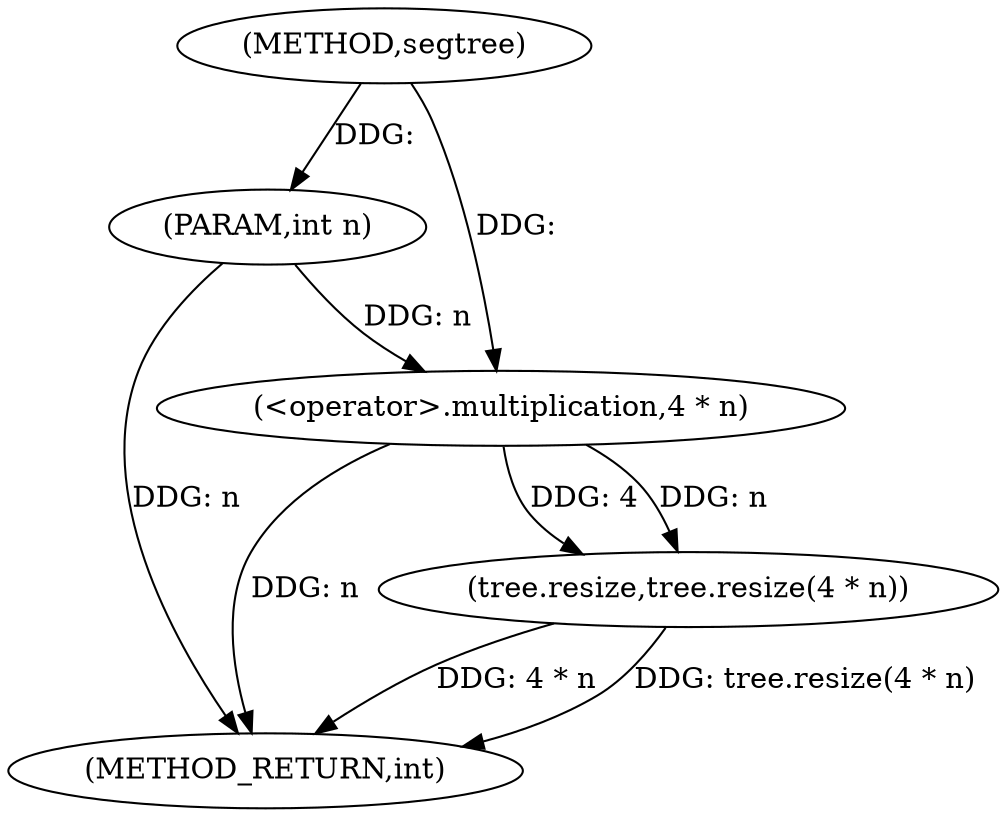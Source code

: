 digraph "segtree" {  
"1000125" [label = "(METHOD,segtree)" ]
"1000132" [label = "(METHOD_RETURN,int)" ]
"1000126" [label = "(PARAM,int n)" ]
"1000128" [label = "(tree.resize,tree.resize(4 * n))" ]
"1000129" [label = "(<operator>.multiplication,4 * n)" ]
  "1000126" -> "1000132"  [ label = "DDG: n"] 
  "1000129" -> "1000132"  [ label = "DDG: n"] 
  "1000128" -> "1000132"  [ label = "DDG: 4 * n"] 
  "1000128" -> "1000132"  [ label = "DDG: tree.resize(4 * n)"] 
  "1000125" -> "1000126"  [ label = "DDG: "] 
  "1000129" -> "1000128"  [ label = "DDG: 4"] 
  "1000129" -> "1000128"  [ label = "DDG: n"] 
  "1000125" -> "1000129"  [ label = "DDG: "] 
  "1000126" -> "1000129"  [ label = "DDG: n"] 
}
